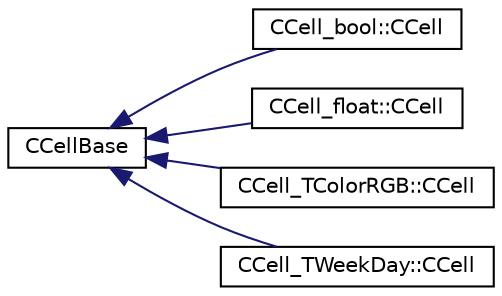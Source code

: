 digraph "Graphical Class Hierarchy"
{
 // LATEX_PDF_SIZE
  edge [fontname="Helvetica",fontsize="10",labelfontname="Helvetica",labelfontsize="10"];
  node [fontname="Helvetica",fontsize="10",shape=record];
  rankdir="LR";
  Node0 [label="CCellBase",height=0.2,width=0.4,color="black", fillcolor="white", style="filled",URL="$class_c_cell_base.html",tooltip="CCellBase class."];
  Node0 -> Node1 [dir="back",color="midnightblue",fontsize="10",style="solid",fontname="Helvetica"];
  Node1 [label="CCell_bool::CCell",height=0.2,width=0.4,color="black", fillcolor="white", style="filled",URL="$class_c_cell__bool_1_1_c_cell.html",tooltip="CCell class (bool variant)"];
  Node0 -> Node2 [dir="back",color="midnightblue",fontsize="10",style="solid",fontname="Helvetica"];
  Node2 [label="CCell_float::CCell",height=0.2,width=0.4,color="black", fillcolor="white", style="filled",URL="$class_c_cell__float_1_1_c_cell.html",tooltip="CCell class (float variant)"];
  Node0 -> Node3 [dir="back",color="midnightblue",fontsize="10",style="solid",fontname="Helvetica"];
  Node3 [label="CCell_TColorRGB::CCell",height=0.2,width=0.4,color="black", fillcolor="white", style="filled",URL="$class_c_cell___t_color_r_g_b_1_1_c_cell.html",tooltip="CCell class (TColorRGB variant)"];
  Node0 -> Node4 [dir="back",color="midnightblue",fontsize="10",style="solid",fontname="Helvetica"];
  Node4 [label="CCell_TWeekDay::CCell",height=0.2,width=0.4,color="black", fillcolor="white", style="filled",URL="$class_c_cell___t_week_day_1_1_c_cell.html",tooltip="CCell class (TWeekDay variant)"];
}
